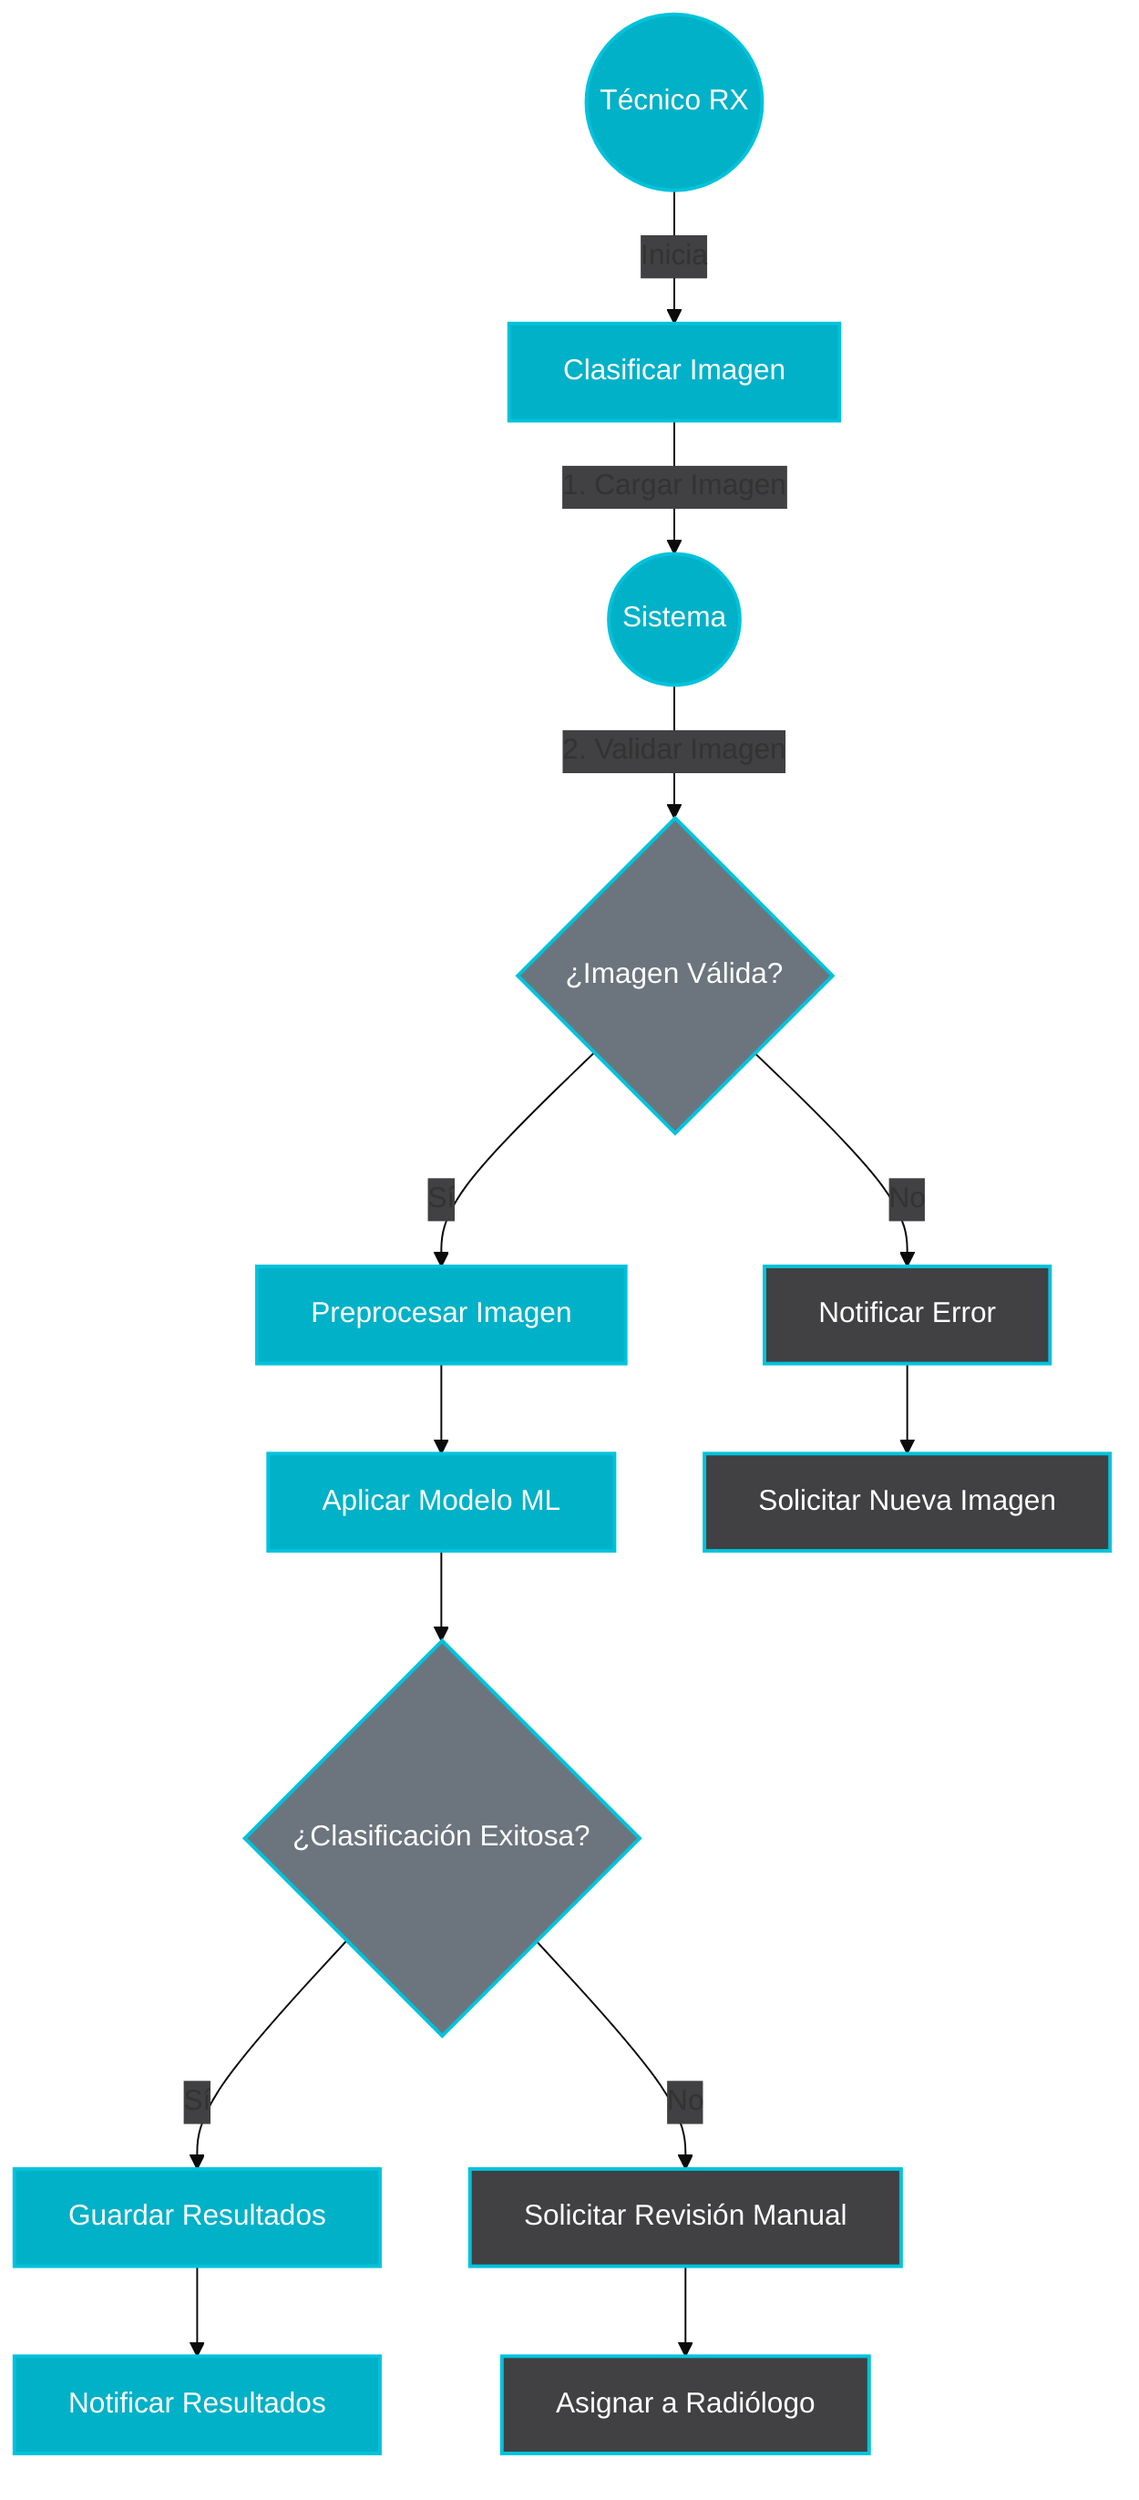 %%{init: {'theme': 'base', 'themeVariables': { 'primaryColor': '#00b1c7', 'secondaryColor': '#414042', 'tertiaryColor': '#6c757d', 'primaryBorderColor': '#00c2db'}}}%%
graph TD
    T((Técnico RX))
    S((Sistema))
    
    T -->|Inicia| CU1[Clasificar Imagen]
    CU1 -->|1. Cargar Imagen| S
    S -->|2. Validar Imagen| CU2{¿Imagen Válida?}
    CU2 -->|Sí| CU3[Preprocesar Imagen]
    CU2 -->|No| CU7[Notificar Error]
    CU3 --> CU4[Aplicar Modelo ML]
    CU4 --> CU5{¿Clasificación Exitosa?}
    CU5 -->|Sí| CU6[Guardar Resultados]
    CU5 -->|No| CU8[Solicitar Revisión Manual]
    CU6 --> CU9[Notificar Resultados]
    CU7 --> CU10[Solicitar Nueva Imagen]
    CU8 --> CU11[Asignar a Radiólogo]
    
    classDef actor fill:#00b1c7,stroke:#00c2db,stroke-width:2px,color:#fff;
    classDef primary fill:#00b1c7,stroke:#00c2db,stroke-width:2px,color:#fff;
    classDef secondary fill:#414042,stroke:#00c2db,stroke-width:2px,color:#fff;
    classDef decision fill:#6c757d,stroke:#00c2db,stroke-width:2px,color:#fff;
    
    class T,S actor;
    class CU1,CU3,CU4,CU6,CU9 primary;
    class CU7,CU8,CU10,CU11 secondary;
    class CU2,CU5 decision;